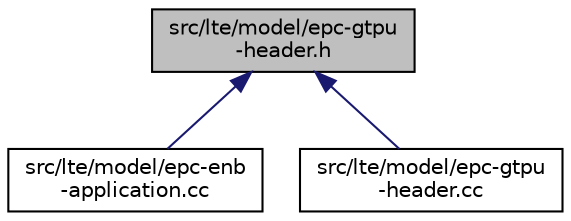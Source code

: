 digraph "src/lte/model/epc-gtpu-header.h"
{
 // LATEX_PDF_SIZE
  edge [fontname="Helvetica",fontsize="10",labelfontname="Helvetica",labelfontsize="10"];
  node [fontname="Helvetica",fontsize="10",shape=record];
  Node1 [label="src/lte/model/epc-gtpu\l-header.h",height=0.2,width=0.4,color="black", fillcolor="grey75", style="filled", fontcolor="black",tooltip=" "];
  Node1 -> Node2 [dir="back",color="midnightblue",fontsize="10",style="solid",fontname="Helvetica"];
  Node2 [label="src/lte/model/epc-enb\l-application.cc",height=0.2,width=0.4,color="black", fillcolor="white", style="filled",URL="$epc-enb-application_8cc.html",tooltip=" "];
  Node1 -> Node3 [dir="back",color="midnightblue",fontsize="10",style="solid",fontname="Helvetica"];
  Node3 [label="src/lte/model/epc-gtpu\l-header.cc",height=0.2,width=0.4,color="black", fillcolor="white", style="filled",URL="$epc-gtpu-header_8cc.html",tooltip=" "];
}

